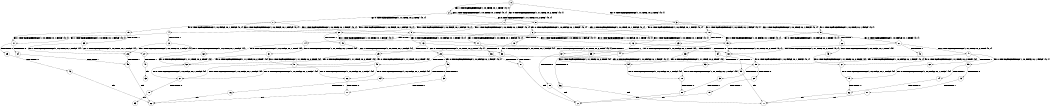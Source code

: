 digraph BCG {
size = "7, 10.5";
center = TRUE;
node [shape = circle];
0 [peripheries = 2];
0 -> 1 [label = "EX !0 !ATOMIC_EXCH_BRANCH (1, +1, TRUE, +0, 2, TRUE) !{0, 1}"];
0 -> 2 [label = "EX !1 !ATOMIC_EXCH_BRANCH (1, +0, TRUE, +0, 1, TRUE) !{0, 1}"];
0 -> 3 [label = "EX !0 !ATOMIC_EXCH_BRANCH (1, +1, TRUE, +0, 2, TRUE) !{0, 1}"];
1 -> 4 [label = "EX !0 !ATOMIC_EXCH_BRANCH (1, +0, FALSE, +0, 1, FALSE) !{0, 1}"];
1 -> 5 [label = "EX !1 !ATOMIC_EXCH_BRANCH (1, +0, TRUE, +0, 1, FALSE) !{0, 1}"];
1 -> 6 [label = "EX !0 !ATOMIC_EXCH_BRANCH (1, +0, FALSE, +0, 1, FALSE) !{0, 1}"];
2 -> 2 [label = "EX !1 !ATOMIC_EXCH_BRANCH (1, +0, TRUE, +0, 1, TRUE) !{0, 1}"];
2 -> 7 [label = "EX !0 !ATOMIC_EXCH_BRANCH (1, +1, TRUE, +0, 2, TRUE) !{0, 1}"];
2 -> 8 [label = "EX !0 !ATOMIC_EXCH_BRANCH (1, +1, TRUE, +0, 2, TRUE) !{0, 1}"];
3 -> 9 [label = "EX !1 !ATOMIC_EXCH_BRANCH (1, +0, TRUE, +0, 1, FALSE) !{0, 1}"];
3 -> 6 [label = "EX !0 !ATOMIC_EXCH_BRANCH (1, +0, FALSE, +0, 1, FALSE) !{0, 1}"];
3 -> 10 [label = "EX !1 !ATOMIC_EXCH_BRANCH (1, +0, TRUE, +0, 1, FALSE) !{0, 1}"];
4 -> 11 [label = "EX !1 !ATOMIC_EXCH_BRANCH (1, +0, TRUE, +0, 1, FALSE) !{0, 1}"];
4 -> 12 [label = "TERMINATE !0"];
5 -> 13 [label = "EX !0 !ATOMIC_EXCH_BRANCH (1, +0, FALSE, +0, 1, TRUE) !{0, 1}"];
5 -> 14 [label = "TERMINATE !1"];
5 -> 15 [label = "EX !0 !ATOMIC_EXCH_BRANCH (1, +0, FALSE, +0, 1, TRUE) !{0, 1}"];
6 -> 16 [label = "EX !1 !ATOMIC_EXCH_BRANCH (1, +0, TRUE, +0, 1, FALSE) !{0, 1}"];
6 -> 17 [label = "EX !1 !ATOMIC_EXCH_BRANCH (1, +0, TRUE, +0, 1, FALSE) !{0, 1}"];
6 -> 18 [label = "TERMINATE !0"];
7 -> 19 [label = "EX !0 !ATOMIC_EXCH_BRANCH (1, +0, FALSE, +0, 1, FALSE) !{0, 1}"];
7 -> 5 [label = "EX !1 !ATOMIC_EXCH_BRANCH (1, +0, TRUE, +0, 1, FALSE) !{0, 1}"];
7 -> 20 [label = "EX !0 !ATOMIC_EXCH_BRANCH (1, +0, FALSE, +0, 1, FALSE) !{0, 1}"];
8 -> 9 [label = "EX !1 !ATOMIC_EXCH_BRANCH (1, +0, TRUE, +0, 1, FALSE) !{0, 1}"];
8 -> 20 [label = "EX !0 !ATOMIC_EXCH_BRANCH (1, +0, FALSE, +0, 1, FALSE) !{0, 1}"];
8 -> 10 [label = "EX !1 !ATOMIC_EXCH_BRANCH (1, +0, TRUE, +0, 1, FALSE) !{0, 1}"];
9 -> 21 [label = "EX !0 !ATOMIC_EXCH_BRANCH (1, +0, FALSE, +0, 1, TRUE) !{0, 1}"];
9 -> 22 [label = "TERMINATE !1"];
9 -> 15 [label = "EX !0 !ATOMIC_EXCH_BRANCH (1, +0, FALSE, +0, 1, TRUE) !{0, 1}"];
10 -> 15 [label = "EX !0 !ATOMIC_EXCH_BRANCH (1, +0, FALSE, +0, 1, TRUE) !{0, 1}"];
10 -> 23 [label = "TERMINATE !1"];
11 -> 24 [label = "TERMINATE !0"];
11 -> 25 [label = "TERMINATE !1"];
12 -> 26 [label = "EX !1 !ATOMIC_EXCH_BRANCH (1, +0, TRUE, +0, 1, FALSE) !{1}"];
12 -> 27 [label = "EX !1 !ATOMIC_EXCH_BRANCH (1, +0, TRUE, +0, 1, FALSE) !{1}"];
13 -> 28 [label = "EX !0 !ATOMIC_EXCH_BRANCH (1, +1, TRUE, +0, 2, TRUE) !{0, 1}"];
13 -> 29 [label = "TERMINATE !1"];
13 -> 30 [label = "EX !0 !ATOMIC_EXCH_BRANCH (1, +1, TRUE, +0, 2, TRUE) !{0, 1}"];
14 -> 31 [label = "EX !0 !ATOMIC_EXCH_BRANCH (1, +0, FALSE, +0, 1, TRUE) !{0}"];
14 -> 32 [label = "EX !0 !ATOMIC_EXCH_BRANCH (1, +0, FALSE, +0, 1, TRUE) !{0}"];
15 -> 30 [label = "EX !0 !ATOMIC_EXCH_BRANCH (1, +1, TRUE, +0, 2, TRUE) !{0, 1}"];
15 -> 33 [label = "TERMINATE !1"];
16 -> 34 [label = "TERMINATE !0"];
16 -> 35 [label = "TERMINATE !1"];
17 -> 36 [label = "TERMINATE !0"];
17 -> 37 [label = "TERMINATE !1"];
18 -> 38 [label = "EX !1 !ATOMIC_EXCH_BRANCH (1, +0, TRUE, +0, 1, FALSE) !{1}"];
19 -> 11 [label = "EX !1 !ATOMIC_EXCH_BRANCH (1, +0, TRUE, +0, 1, FALSE) !{0, 1}"];
19 -> 39 [label = "TERMINATE !0"];
20 -> 16 [label = "EX !1 !ATOMIC_EXCH_BRANCH (1, +0, TRUE, +0, 1, FALSE) !{0, 1}"];
20 -> 17 [label = "EX !1 !ATOMIC_EXCH_BRANCH (1, +0, TRUE, +0, 1, FALSE) !{0, 1}"];
20 -> 40 [label = "TERMINATE !0"];
21 -> 41 [label = "EX !0 !ATOMIC_EXCH_BRANCH (1, +1, TRUE, +0, 2, TRUE) !{0, 1}"];
21 -> 42 [label = "TERMINATE !1"];
21 -> 30 [label = "EX !0 !ATOMIC_EXCH_BRANCH (1, +1, TRUE, +0, 2, TRUE) !{0, 1}"];
22 -> 43 [label = "EX !0 !ATOMIC_EXCH_BRANCH (1, +0, FALSE, +0, 1, TRUE) !{0}"];
23 -> 44 [label = "EX !0 !ATOMIC_EXCH_BRANCH (1, +0, FALSE, +0, 1, TRUE) !{0}"];
24 -> 45 [label = "TERMINATE !1"];
25 -> 46 [label = "TERMINATE !0"];
26 -> 45 [label = "TERMINATE !1"];
27 -> 47 [label = "TERMINATE !1"];
28 -> 48 [label = "EX !0 !ATOMIC_EXCH_BRANCH (1, +0, FALSE, +0, 1, FALSE) !{0, 1}"];
28 -> 49 [label = "TERMINATE !1"];
28 -> 50 [label = "EX !0 !ATOMIC_EXCH_BRANCH (1, +0, FALSE, +0, 1, FALSE) !{0, 1}"];
29 -> 51 [label = "EX !0 !ATOMIC_EXCH_BRANCH (1, +1, TRUE, +0, 2, TRUE) !{0}"];
29 -> 52 [label = "EX !0 !ATOMIC_EXCH_BRANCH (1, +1, TRUE, +0, 2, TRUE) !{0}"];
30 -> 50 [label = "EX !0 !ATOMIC_EXCH_BRANCH (1, +0, FALSE, +0, 1, FALSE) !{0, 1}"];
30 -> 53 [label = "TERMINATE !1"];
31 -> 51 [label = "EX !0 !ATOMIC_EXCH_BRANCH (1, +1, TRUE, +0, 2, TRUE) !{0}"];
31 -> 52 [label = "EX !0 !ATOMIC_EXCH_BRANCH (1, +1, TRUE, +0, 2, TRUE) !{0}"];
32 -> 52 [label = "EX !0 !ATOMIC_EXCH_BRANCH (1, +1, TRUE, +0, 2, TRUE) !{0}"];
33 -> 54 [label = "EX !0 !ATOMIC_EXCH_BRANCH (1, +1, TRUE, +0, 2, TRUE) !{0}"];
34 -> 55 [label = "TERMINATE !1"];
35 -> 56 [label = "TERMINATE !0"];
36 -> 57 [label = "TERMINATE !1"];
37 -> 58 [label = "TERMINATE !0"];
38 -> 57 [label = "TERMINATE !1"];
39 -> 26 [label = "EX !1 !ATOMIC_EXCH_BRANCH (1, +0, TRUE, +0, 1, FALSE) !{1}"];
39 -> 27 [label = "EX !1 !ATOMIC_EXCH_BRANCH (1, +0, TRUE, +0, 1, FALSE) !{1}"];
40 -> 38 [label = "EX !1 !ATOMIC_EXCH_BRANCH (1, +0, TRUE, +0, 1, FALSE) !{1}"];
41 -> 59 [label = "EX !0 !ATOMIC_EXCH_BRANCH (1, +0, FALSE, +0, 1, FALSE) !{0, 1}"];
41 -> 60 [label = "TERMINATE !1"];
41 -> 50 [label = "EX !0 !ATOMIC_EXCH_BRANCH (1, +0, FALSE, +0, 1, FALSE) !{0, 1}"];
42 -> 61 [label = "EX !0 !ATOMIC_EXCH_BRANCH (1, +1, TRUE, +0, 2, TRUE) !{0}"];
43 -> 61 [label = "EX !0 !ATOMIC_EXCH_BRANCH (1, +1, TRUE, +0, 2, TRUE) !{0}"];
44 -> 54 [label = "EX !0 !ATOMIC_EXCH_BRANCH (1, +1, TRUE, +0, 2, TRUE) !{0}"];
45 -> 62 [label = "exit"];
46 -> 62 [label = "exit"];
47 -> 63 [label = "exit"];
48 -> 64 [label = "TERMINATE !0"];
48 -> 65 [label = "TERMINATE !1"];
49 -> 66 [label = "EX !0 !ATOMIC_EXCH_BRANCH (1, +0, FALSE, +0, 1, FALSE) !{0}"];
49 -> 67 [label = "EX !0 !ATOMIC_EXCH_BRANCH (1, +0, FALSE, +0, 1, FALSE) !{0}"];
50 -> 68 [label = "TERMINATE !0"];
50 -> 69 [label = "TERMINATE !1"];
51 -> 66 [label = "EX !0 !ATOMIC_EXCH_BRANCH (1, +0, FALSE, +0, 1, FALSE) !{0}"];
51 -> 67 [label = "EX !0 !ATOMIC_EXCH_BRANCH (1, +0, FALSE, +0, 1, FALSE) !{0}"];
52 -> 67 [label = "EX !0 !ATOMIC_EXCH_BRANCH (1, +0, FALSE, +0, 1, FALSE) !{0}"];
53 -> 70 [label = "EX !0 !ATOMIC_EXCH_BRANCH (1, +0, FALSE, +0, 1, FALSE) !{0}"];
54 -> 70 [label = "EX !0 !ATOMIC_EXCH_BRANCH (1, +0, FALSE, +0, 1, FALSE) !{0}"];
55 -> 71 [label = "exit"];
56 -> 71 [label = "exit"];
57 -> 72 [label = "exit"];
58 -> 72 [label = "exit"];
59 -> 73 [label = "TERMINATE !0"];
59 -> 74 [label = "TERMINATE !1"];
60 -> 75 [label = "EX !0 !ATOMIC_EXCH_BRANCH (1, +0, FALSE, +0, 1, FALSE) !{0}"];
61 -> 75 [label = "EX !0 !ATOMIC_EXCH_BRANCH (1, +0, FALSE, +0, 1, FALSE) !{0}"];
64 -> 76 [label = "TERMINATE !1"];
65 -> 77 [label = "TERMINATE !0"];
66 -> 77 [label = "TERMINATE !0"];
67 -> 78 [label = "TERMINATE !0"];
68 -> 79 [label = "TERMINATE !1"];
69 -> 80 [label = "TERMINATE !0"];
70 -> 80 [label = "TERMINATE !0"];
73 -> 81 [label = "TERMINATE !1"];
74 -> 82 [label = "TERMINATE !0"];
75 -> 82 [label = "TERMINATE !0"];
76 -> 62 [label = "exit"];
77 -> 62 [label = "exit"];
78 -> 83 [label = "exit"];
79 -> 72 [label = "exit"];
80 -> 72 [label = "exit"];
81 -> 71 [label = "exit"];
82 -> 71 [label = "exit"];
}
